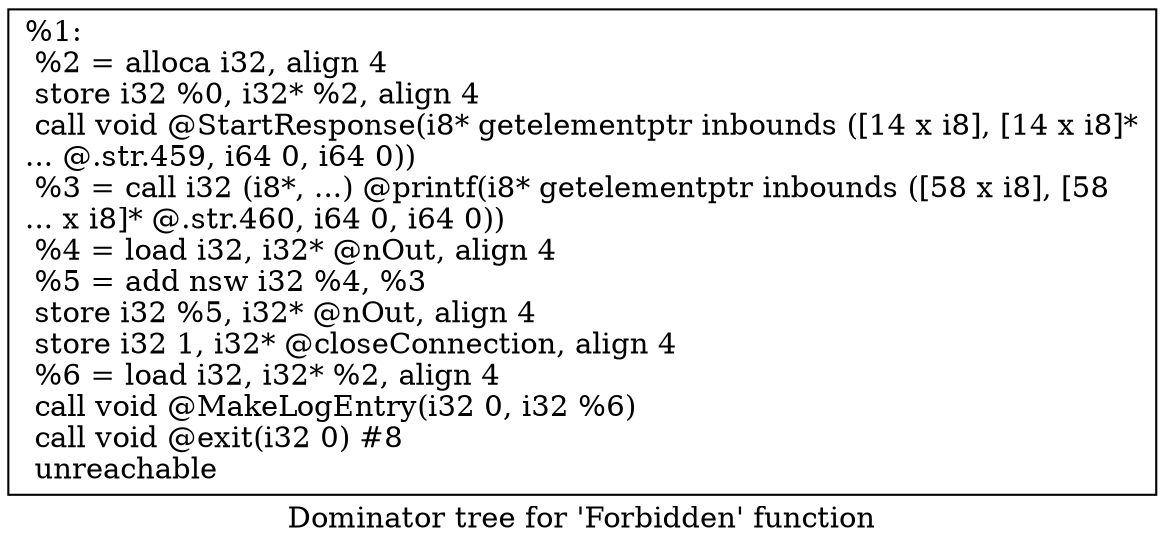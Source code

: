 digraph "Dominator tree for 'Forbidden' function" {
	label="Dominator tree for 'Forbidden' function";

	Node0x1e06da0 [shape=record,label="{%1:\l  %2 = alloca i32, align 4\l  store i32 %0, i32* %2, align 4\l  call void @StartResponse(i8* getelementptr inbounds ([14 x i8], [14 x i8]*\l... @.str.459, i64 0, i64 0))\l  %3 = call i32 (i8*, ...) @printf(i8* getelementptr inbounds ([58 x i8], [58\l... x i8]* @.str.460, i64 0, i64 0))\l  %4 = load i32, i32* @nOut, align 4\l  %5 = add nsw i32 %4, %3\l  store i32 %5, i32* @nOut, align 4\l  store i32 1, i32* @closeConnection, align 4\l  %6 = load i32, i32* %2, align 4\l  call void @MakeLogEntry(i32 0, i32 %6)\l  call void @exit(i32 0) #8\l  unreachable\l}"];
}
